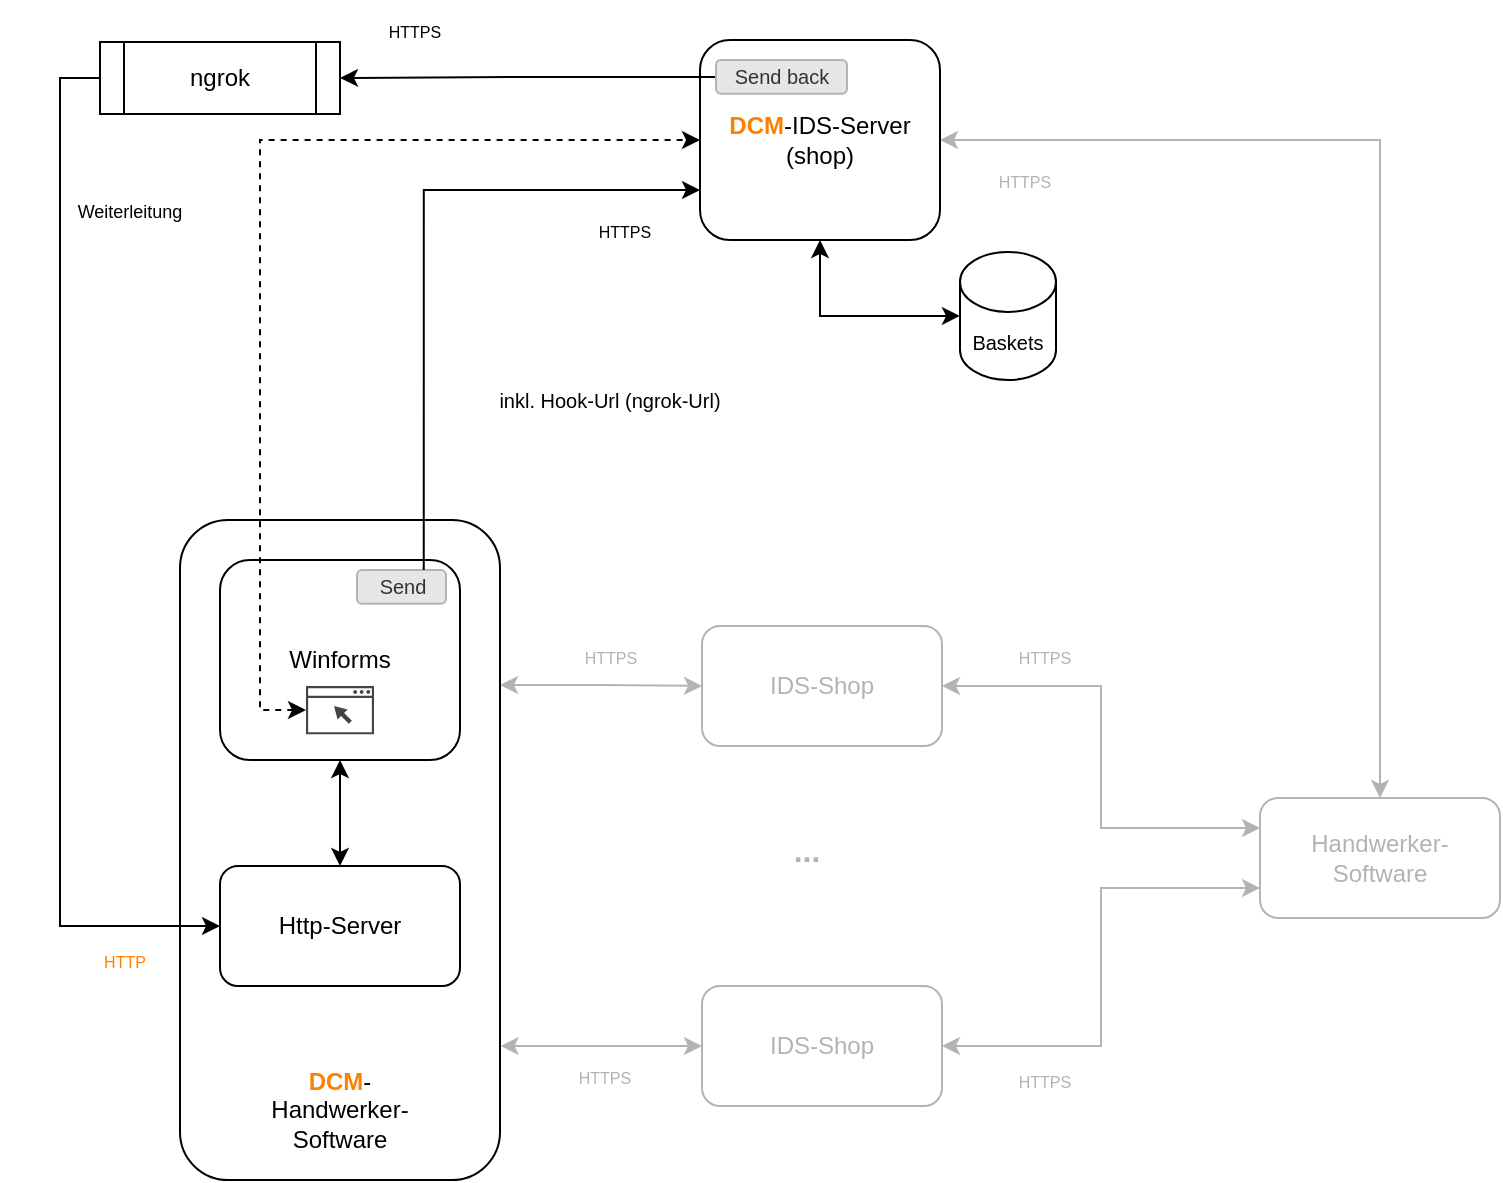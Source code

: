 <mxfile version="26.0.2">
  <diagram name="Seite-1" id="Oq2LHYInmnUWfj7qWebU">
    <mxGraphModel dx="1188" dy="651" grid="1" gridSize="10" guides="1" tooltips="1" connect="1" arrows="1" fold="1" page="1" pageScale="1" pageWidth="827" pageHeight="1169" math="0" shadow="0">
      <root>
        <mxCell id="0" />
        <mxCell id="1" parent="0" />
        <mxCell id="4RtlH1HeTIn5vclw-f7M-12" style="edgeStyle=orthogonalEdgeStyle;rounded=0;orthogonalLoop=1;jettySize=auto;html=1;exitX=1;exitY=0.25;exitDx=0;exitDy=0;startArrow=classic;startFill=1;strokeColor=#B3B3B3;" edge="1" parent="1" source="4RtlH1HeTIn5vclw-f7M-9" target="4RtlH1HeTIn5vclw-f7M-6">
          <mxGeometry relative="1" as="geometry" />
        </mxCell>
        <mxCell id="4RtlH1HeTIn5vclw-f7M-15" style="edgeStyle=orthogonalEdgeStyle;rounded=0;orthogonalLoop=1;jettySize=auto;html=1;entryX=0;entryY=0.5;entryDx=0;entryDy=0;exitX=1.002;exitY=0.797;exitDx=0;exitDy=0;startArrow=classic;startFill=1;strokeColor=#B3B3B3;exitPerimeter=0;" edge="1" parent="1" source="4RtlH1HeTIn5vclw-f7M-9" target="4RtlH1HeTIn5vclw-f7M-13">
          <mxGeometry relative="1" as="geometry" />
        </mxCell>
        <mxCell id="4RtlH1HeTIn5vclw-f7M-9" value="" style="rounded=1;whiteSpace=wrap;html=1;" vertex="1" parent="1">
          <mxGeometry x="100" y="380" width="160" height="330" as="geometry" />
        </mxCell>
        <mxCell id="4RtlH1HeTIn5vclw-f7M-18" style="edgeStyle=orthogonalEdgeStyle;rounded=0;orthogonalLoop=1;jettySize=auto;html=1;entryX=1;entryY=0.5;entryDx=0;entryDy=0;exitX=0;exitY=0.75;exitDx=0;exitDy=0;startArrow=classic;startFill=1;strokeColor=#B3B3B3;" edge="1" parent="1" source="4RtlH1HeTIn5vclw-f7M-4" target="4RtlH1HeTIn5vclw-f7M-13">
          <mxGeometry relative="1" as="geometry" />
        </mxCell>
        <mxCell id="4RtlH1HeTIn5vclw-f7M-19" style="edgeStyle=orthogonalEdgeStyle;rounded=0;orthogonalLoop=1;jettySize=auto;html=1;entryX=1;entryY=0.5;entryDx=0;entryDy=0;exitX=0.5;exitY=0;exitDx=0;exitDy=0;startArrow=classic;startFill=1;strokeColor=#B3B3B3;" edge="1" parent="1" source="4RtlH1HeTIn5vclw-f7M-4" target="4RtlH1HeTIn5vclw-f7M-5">
          <mxGeometry relative="1" as="geometry" />
        </mxCell>
        <mxCell id="4RtlH1HeTIn5vclw-f7M-4" value="&lt;font style=&quot;color: rgb(179, 179, 179);&quot;&gt;Handwerker-&lt;/font&gt;&lt;div&gt;&lt;font style=&quot;color: rgb(179, 179, 179);&quot;&gt;Software&lt;/font&gt;&lt;/div&gt;" style="rounded=1;whiteSpace=wrap;html=1;strokeColor=#B3B3B3;" vertex="1" parent="1">
          <mxGeometry x="640" y="519" width="120" height="60" as="geometry" />
        </mxCell>
        <mxCell id="4RtlH1HeTIn5vclw-f7M-5" value="&lt;b&gt;&lt;font style=&quot;color: rgb(255, 128, 0);&quot;&gt;DCM&lt;/font&gt;&lt;/b&gt;-IDS-Server&lt;br&gt;(shop)" style="rounded=1;whiteSpace=wrap;html=1;" vertex="1" parent="1">
          <mxGeometry x="360" y="140" width="120" height="100" as="geometry" />
        </mxCell>
        <mxCell id="4RtlH1HeTIn5vclw-f7M-6" value="&lt;font style=&quot;color: rgb(179, 179, 179);&quot;&gt;IDS-Shop&lt;/font&gt;" style="rounded=1;whiteSpace=wrap;html=1;strokeColor=#B3B3B3;" vertex="1" parent="1">
          <mxGeometry x="361" y="433" width="120" height="60" as="geometry" />
        </mxCell>
        <mxCell id="4RtlH1HeTIn5vclw-f7M-10" style="edgeStyle=orthogonalEdgeStyle;rounded=0;orthogonalLoop=1;jettySize=auto;html=1;entryX=0.5;entryY=0;entryDx=0;entryDy=0;startArrow=classic;startFill=1;" edge="1" parent="1" source="4RtlH1HeTIn5vclw-f7M-7" target="4RtlH1HeTIn5vclw-f7M-8">
          <mxGeometry relative="1" as="geometry" />
        </mxCell>
        <mxCell id="4RtlH1HeTIn5vclw-f7M-7" value="Winforms" style="rounded=1;whiteSpace=wrap;html=1;" vertex="1" parent="1">
          <mxGeometry x="120" y="400" width="120" height="100" as="geometry" />
        </mxCell>
        <mxCell id="4RtlH1HeTIn5vclw-f7M-8" value="Http-Server" style="rounded=1;whiteSpace=wrap;html=1;" vertex="1" parent="1">
          <mxGeometry x="120" y="553" width="120" height="60" as="geometry" />
        </mxCell>
        <mxCell id="4RtlH1HeTIn5vclw-f7M-11" value="&lt;b&gt;&lt;font style=&quot;color: rgb(255, 128, 0);&quot;&gt;DCM&lt;/font&gt;&lt;/b&gt;-Handwerker-Software" style="text;html=1;align=center;verticalAlign=middle;whiteSpace=wrap;rounded=0;" vertex="1" parent="1">
          <mxGeometry x="150" y="660" width="60" height="30" as="geometry" />
        </mxCell>
        <mxCell id="4RtlH1HeTIn5vclw-f7M-13" value="&lt;font style=&quot;color: rgb(179, 179, 179);&quot;&gt;IDS-Shop&lt;/font&gt;" style="rounded=1;whiteSpace=wrap;html=1;strokeColor=#B3B3B3;" vertex="1" parent="1">
          <mxGeometry x="361" y="613" width="120" height="60" as="geometry" />
        </mxCell>
        <mxCell id="4RtlH1HeTIn5vclw-f7M-17" style="edgeStyle=orthogonalEdgeStyle;rounded=0;orthogonalLoop=1;jettySize=auto;html=1;entryX=1;entryY=0.5;entryDx=0;entryDy=0;exitX=0;exitY=0.25;exitDx=0;exitDy=0;startArrow=classic;startFill=1;strokeColor=#B3B3B3;" edge="1" parent="1" source="4RtlH1HeTIn5vclw-f7M-4" target="4RtlH1HeTIn5vclw-f7M-6">
          <mxGeometry relative="1" as="geometry" />
        </mxCell>
        <mxCell id="4RtlH1HeTIn5vclw-f7M-21" value="" style="shape=image;html=1;verticalAlign=top;verticalLabelPosition=bottom;labelBackgroundColor=#ffffff;imageAspect=0;aspect=fixed;image=https://cdn0.iconfinder.com/data/icons/google-material-design-3-0/48/ic_shopping_basket_48px-128.png" vertex="1" parent="1">
          <mxGeometry x="230" y="310" width="20" height="20" as="geometry" />
        </mxCell>
        <mxCell id="4RtlH1HeTIn5vclw-f7M-22" value="" style="shape=image;html=1;verticalAlign=top;verticalLabelPosition=bottom;labelBackgroundColor=#ffffff;imageAspect=0;aspect=fixed;image=https://cdn0.iconfinder.com/data/icons/elasto-online-store/26/00-ELASTOFONT-STORE-READY_cart-128.png" vertex="1" parent="1">
          <mxGeometry x="368" y="205" width="20" height="20" as="geometry" />
        </mxCell>
        <mxCell id="4RtlH1HeTIn5vclw-f7M-23" value="&lt;font style=&quot;color: rgb(255, 128, 0); font-size: 8px;&quot;&gt;HTTP&lt;/font&gt;" style="text;html=1;align=center;verticalAlign=middle;whiteSpace=wrap;rounded=0;" vertex="1" parent="1">
          <mxGeometry x="50" y="585" width="45" height="30" as="geometry" />
        </mxCell>
        <mxCell id="4RtlH1HeTIn5vclw-f7M-28" style="edgeStyle=orthogonalEdgeStyle;rounded=0;orthogonalLoop=1;jettySize=auto;html=1;exitX=0;exitY=0.5;exitDx=0;exitDy=0;entryX=0;entryY=0.5;entryDx=0;entryDy=0;" edge="1" parent="1" source="4RtlH1HeTIn5vclw-f7M-24" target="4RtlH1HeTIn5vclw-f7M-8">
          <mxGeometry relative="1" as="geometry">
            <mxPoint x="60" y="168" as="sourcePoint" />
            <mxPoint x="40" y="660" as="targetPoint" />
          </mxGeometry>
        </mxCell>
        <mxCell id="4RtlH1HeTIn5vclw-f7M-24" value="ngrok" style="shape=process;whiteSpace=wrap;html=1;backgroundOutline=1;" vertex="1" parent="1">
          <mxGeometry x="60" y="141" width="120" height="36" as="geometry" />
        </mxCell>
        <mxCell id="4RtlH1HeTIn5vclw-f7M-27" style="edgeStyle=orthogonalEdgeStyle;rounded=0;orthogonalLoop=1;jettySize=auto;html=1;entryX=1;entryY=0.5;entryDx=0;entryDy=0;" edge="1" parent="1" source="4RtlH1HeTIn5vclw-f7M-26" target="4RtlH1HeTIn5vclw-f7M-24">
          <mxGeometry relative="1" as="geometry" />
        </mxCell>
        <mxCell id="4RtlH1HeTIn5vclw-f7M-26" value="Send back" style="rounded=1;html=1;shadow=0;dashed=0;whiteSpace=wrap;fontSize=10;fillColor=#E6E6E6;align=center;strokeColor=#B3B3B3;fontColor=#333333;" vertex="1" parent="1">
          <mxGeometry x="368" y="150" width="65.5" height="16.88" as="geometry" />
        </mxCell>
        <mxCell id="4RtlH1HeTIn5vclw-f7M-29" value="&lt;font style=&quot;font-size: 9px;&quot;&gt;Weiterleitung&lt;/font&gt;" style="text;html=1;align=center;verticalAlign=middle;whiteSpace=wrap;rounded=0;" vertex="1" parent="1">
          <mxGeometry x="10" y="210" width="130" height="30" as="geometry" />
        </mxCell>
        <mxCell id="4RtlH1HeTIn5vclw-f7M-31" value="&lt;font style=&quot;font-size: 10px;&quot;&gt;inkl. Hook-Url (ngrok-Url)&lt;/font&gt;" style="text;html=1;align=center;verticalAlign=middle;whiteSpace=wrap;rounded=0;" vertex="1" parent="1">
          <mxGeometry x="250" y="305" width="130" height="30" as="geometry" />
        </mxCell>
        <mxCell id="4RtlH1HeTIn5vclw-f7M-33" value="&lt;font style=&quot;font-size: 8px;&quot;&gt;HTTPS&lt;/font&gt;" style="text;html=1;align=center;verticalAlign=middle;whiteSpace=wrap;rounded=0;" vertex="1" parent="1">
          <mxGeometry x="195" y="120" width="45" height="30" as="geometry" />
        </mxCell>
        <mxCell id="4RtlH1HeTIn5vclw-f7M-34" value="&lt;font style=&quot;font-size: 8px;&quot;&gt;HTTPS&lt;/font&gt;" style="text;html=1;align=center;verticalAlign=middle;whiteSpace=wrap;rounded=0;" vertex="1" parent="1">
          <mxGeometry x="300" y="220" width="45" height="30" as="geometry" />
        </mxCell>
        <mxCell id="4RtlH1HeTIn5vclw-f7M-36" value="&lt;font style=&quot;font-size: 8px; color: rgb(179, 179, 179);&quot;&gt;HTTPS&lt;/font&gt;" style="text;html=1;align=center;verticalAlign=middle;whiteSpace=wrap;rounded=0;" vertex="1" parent="1">
          <mxGeometry x="500" y="195" width="45" height="30" as="geometry" />
        </mxCell>
        <mxCell id="4RtlH1HeTIn5vclw-f7M-43" value="" style="shape=image;html=1;verticalAlign=top;verticalLabelPosition=bottom;labelBackgroundColor=#ffffff;imageAspect=0;aspect=fixed;image=https://cdn0.iconfinder.com/data/icons/google-material-design-3-0/48/ic_shopping_basket_48px-128.png" vertex="1" parent="1">
          <mxGeometry x="52.5" y="310" width="20" height="20" as="geometry" />
        </mxCell>
        <mxCell id="4RtlH1HeTIn5vclw-f7M-45" value="" style="shape=image;html=1;verticalAlign=top;verticalLabelPosition=bottom;labelBackgroundColor=#ffffff;imageAspect=0;aspect=fixed;image=https://cdn0.iconfinder.com/data/icons/google-material-design-3-0/48/ic_shopping_basket_48px-128.png" vertex="1" parent="1">
          <mxGeometry x="305" y="130" width="20" height="20" as="geometry" />
        </mxCell>
        <mxCell id="4RtlH1HeTIn5vclw-f7M-46" value="&lt;font style=&quot;font-size: 8px; color: rgb(179, 179, 179);&quot;&gt;HTTPS&lt;/font&gt;" style="text;html=1;align=center;verticalAlign=middle;whiteSpace=wrap;rounded=0;" vertex="1" parent="1">
          <mxGeometry x="510" y="645" width="45" height="30" as="geometry" />
        </mxCell>
        <mxCell id="4RtlH1HeTIn5vclw-f7M-49" value="&lt;font style=&quot;font-size: 8px; color: rgb(179, 179, 179);&quot;&gt;HTTPS&lt;/font&gt;" style="text;html=1;align=center;verticalAlign=middle;whiteSpace=wrap;rounded=0;" vertex="1" parent="1">
          <mxGeometry x="290" y="643" width="45" height="30" as="geometry" />
        </mxCell>
        <mxCell id="4RtlH1HeTIn5vclw-f7M-50" value="&lt;font style=&quot;font-size: 8px; color: rgb(179, 179, 179);&quot;&gt;HTTPS&lt;/font&gt;" style="text;html=1;align=center;verticalAlign=middle;whiteSpace=wrap;rounded=0;" vertex="1" parent="1">
          <mxGeometry x="292.5" y="433" width="45" height="30" as="geometry" />
        </mxCell>
        <mxCell id="4RtlH1HeTIn5vclw-f7M-53" value="&lt;font style=&quot;font-size: 8px; color: rgb(179, 179, 179);&quot;&gt;HTTPS&lt;/font&gt;" style="text;html=1;align=center;verticalAlign=middle;whiteSpace=wrap;rounded=0;" vertex="1" parent="1">
          <mxGeometry x="510" y="433" width="45" height="30" as="geometry" />
        </mxCell>
        <mxCell id="4RtlH1HeTIn5vclw-f7M-57" value="Send" style="rounded=1;html=1;shadow=0;dashed=0;whiteSpace=wrap;fontSize=10;fillColor=#E6E6E6;align=center;strokeColor=#B3B3B3;fontColor=#333333;" vertex="1" parent="1">
          <mxGeometry x="188.5" y="405" width="44.5" height="16.88" as="geometry" />
        </mxCell>
        <mxCell id="4RtlH1HeTIn5vclw-f7M-20" style="edgeStyle=orthogonalEdgeStyle;rounded=0;orthogonalLoop=1;jettySize=auto;html=1;exitX=0.75;exitY=0;exitDx=0;exitDy=0;entryX=0;entryY=0.75;entryDx=0;entryDy=0;" edge="1" parent="1" source="4RtlH1HeTIn5vclw-f7M-57" target="4RtlH1HeTIn5vclw-f7M-5">
          <mxGeometry relative="1" as="geometry" />
        </mxCell>
        <mxCell id="4RtlH1HeTIn5vclw-f7M-61" style="edgeStyle=orthogonalEdgeStyle;rounded=0;orthogonalLoop=1;jettySize=auto;html=1;entryX=0;entryY=0.5;entryDx=0;entryDy=0;startArrow=classic;startFill=1;dashed=1;" edge="1" parent="1" source="4RtlH1HeTIn5vclw-f7M-58" target="4RtlH1HeTIn5vclw-f7M-5">
          <mxGeometry relative="1" as="geometry">
            <Array as="points">
              <mxPoint x="140" y="475" />
              <mxPoint x="140" y="190" />
            </Array>
          </mxGeometry>
        </mxCell>
        <mxCell id="4RtlH1HeTIn5vclw-f7M-58" value="" style="sketch=0;pointerEvents=1;shadow=0;dashed=0;html=1;strokeColor=none;fillColor=#434445;aspect=fixed;labelPosition=center;verticalLabelPosition=bottom;verticalAlign=top;align=center;outlineConnect=0;shape=mxgraph.vvd.web_browser;" vertex="1" parent="1">
          <mxGeometry x="163" y="463" width="34" height="24.14" as="geometry" />
        </mxCell>
        <mxCell id="4RtlH1HeTIn5vclw-f7M-59" value="&lt;font style=&quot;color: rgb(179, 179, 179); font-size: 16px;&quot;&gt;&lt;b style=&quot;&quot;&gt;...&lt;/b&gt;&lt;/font&gt;" style="text;html=1;align=center;verticalAlign=middle;whiteSpace=wrap;rounded=0;" vertex="1" parent="1">
          <mxGeometry x="391" y="530" width="45" height="30" as="geometry" />
        </mxCell>
        <mxCell id="4RtlH1HeTIn5vclw-f7M-63" value="&lt;font style=&quot;font-size: 10px;&quot;&gt;Baskets&lt;/font&gt;" style="shape=cylinder3;whiteSpace=wrap;html=1;boundedLbl=1;backgroundOutline=1;size=15;aspect=fixed;" vertex="1" parent="1">
          <mxGeometry x="490" y="245.96" width="48" height="64.04" as="geometry" />
        </mxCell>
        <mxCell id="4RtlH1HeTIn5vclw-f7M-64" style="edgeStyle=orthogonalEdgeStyle;rounded=0;orthogonalLoop=1;jettySize=auto;html=1;entryX=0;entryY=0.5;entryDx=0;entryDy=0;entryPerimeter=0;exitX=0.5;exitY=1;exitDx=0;exitDy=0;startArrow=classic;startFill=1;" edge="1" parent="1" source="4RtlH1HeTIn5vclw-f7M-5" target="4RtlH1HeTIn5vclw-f7M-63">
          <mxGeometry relative="1" as="geometry" />
        </mxCell>
      </root>
    </mxGraphModel>
  </diagram>
</mxfile>
